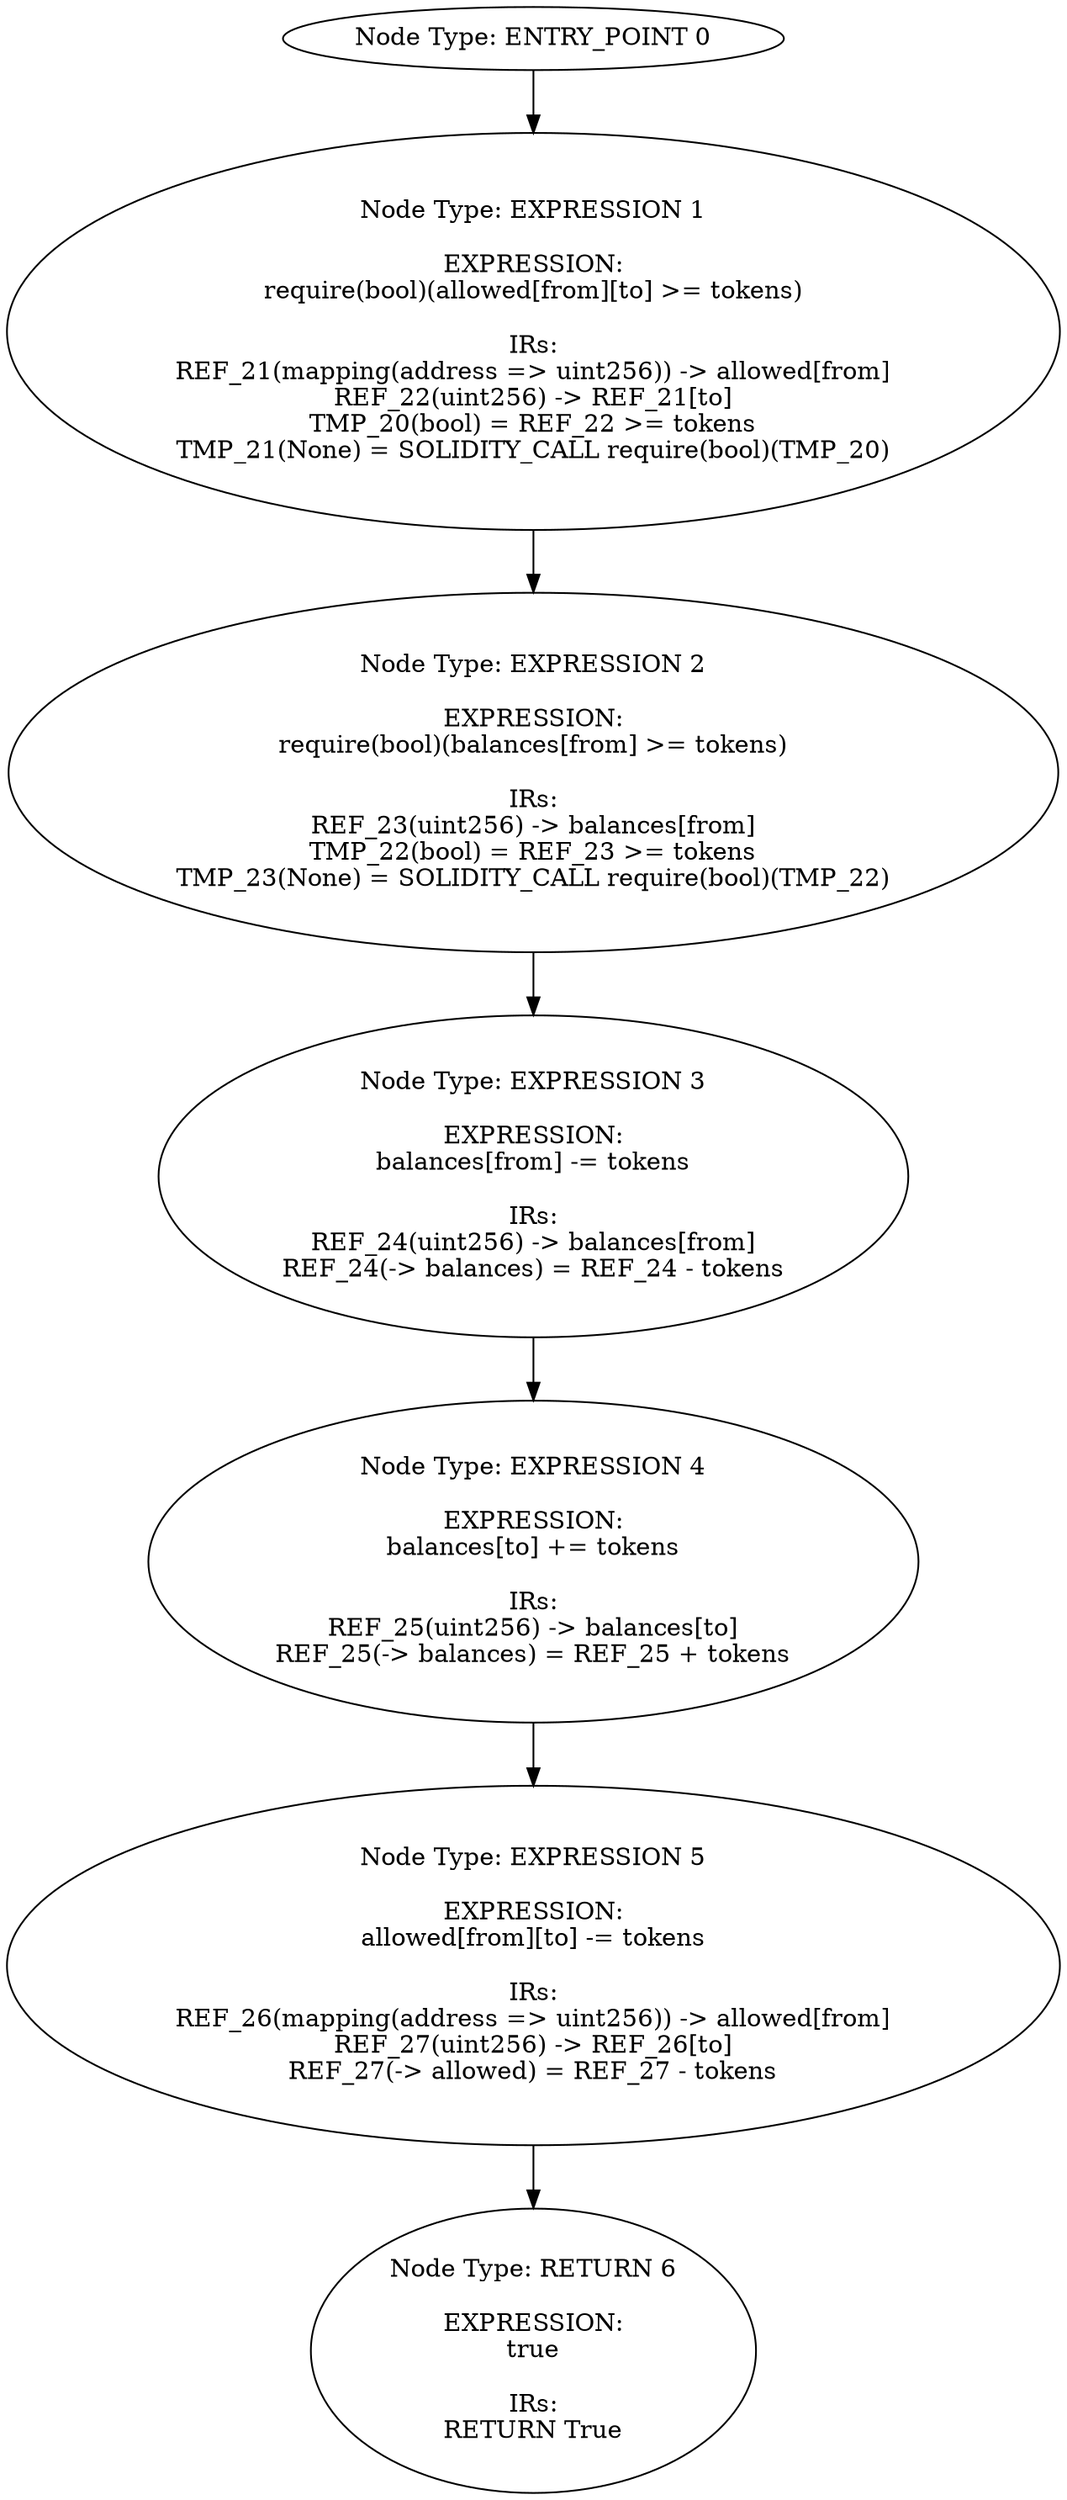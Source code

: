 digraph{
0[label="Node Type: ENTRY_POINT 0
"];
0->1;
1[label="Node Type: EXPRESSION 1

EXPRESSION:
require(bool)(allowed[from][to] >= tokens)

IRs:
REF_21(mapping(address => uint256)) -> allowed[from]
REF_22(uint256) -> REF_21[to]
TMP_20(bool) = REF_22 >= tokens
TMP_21(None) = SOLIDITY_CALL require(bool)(TMP_20)"];
1->2;
2[label="Node Type: EXPRESSION 2

EXPRESSION:
require(bool)(balances[from] >= tokens)

IRs:
REF_23(uint256) -> balances[from]
TMP_22(bool) = REF_23 >= tokens
TMP_23(None) = SOLIDITY_CALL require(bool)(TMP_22)"];
2->3;
3[label="Node Type: EXPRESSION 3

EXPRESSION:
balances[from] -= tokens

IRs:
REF_24(uint256) -> balances[from]
REF_24(-> balances) = REF_24 - tokens"];
3->4;
4[label="Node Type: EXPRESSION 4

EXPRESSION:
balances[to] += tokens

IRs:
REF_25(uint256) -> balances[to]
REF_25(-> balances) = REF_25 + tokens"];
4->5;
5[label="Node Type: EXPRESSION 5

EXPRESSION:
allowed[from][to] -= tokens

IRs:
REF_26(mapping(address => uint256)) -> allowed[from]
REF_27(uint256) -> REF_26[to]
REF_27(-> allowed) = REF_27 - tokens"];
5->6;
6[label="Node Type: RETURN 6

EXPRESSION:
true

IRs:
RETURN True"];
}
